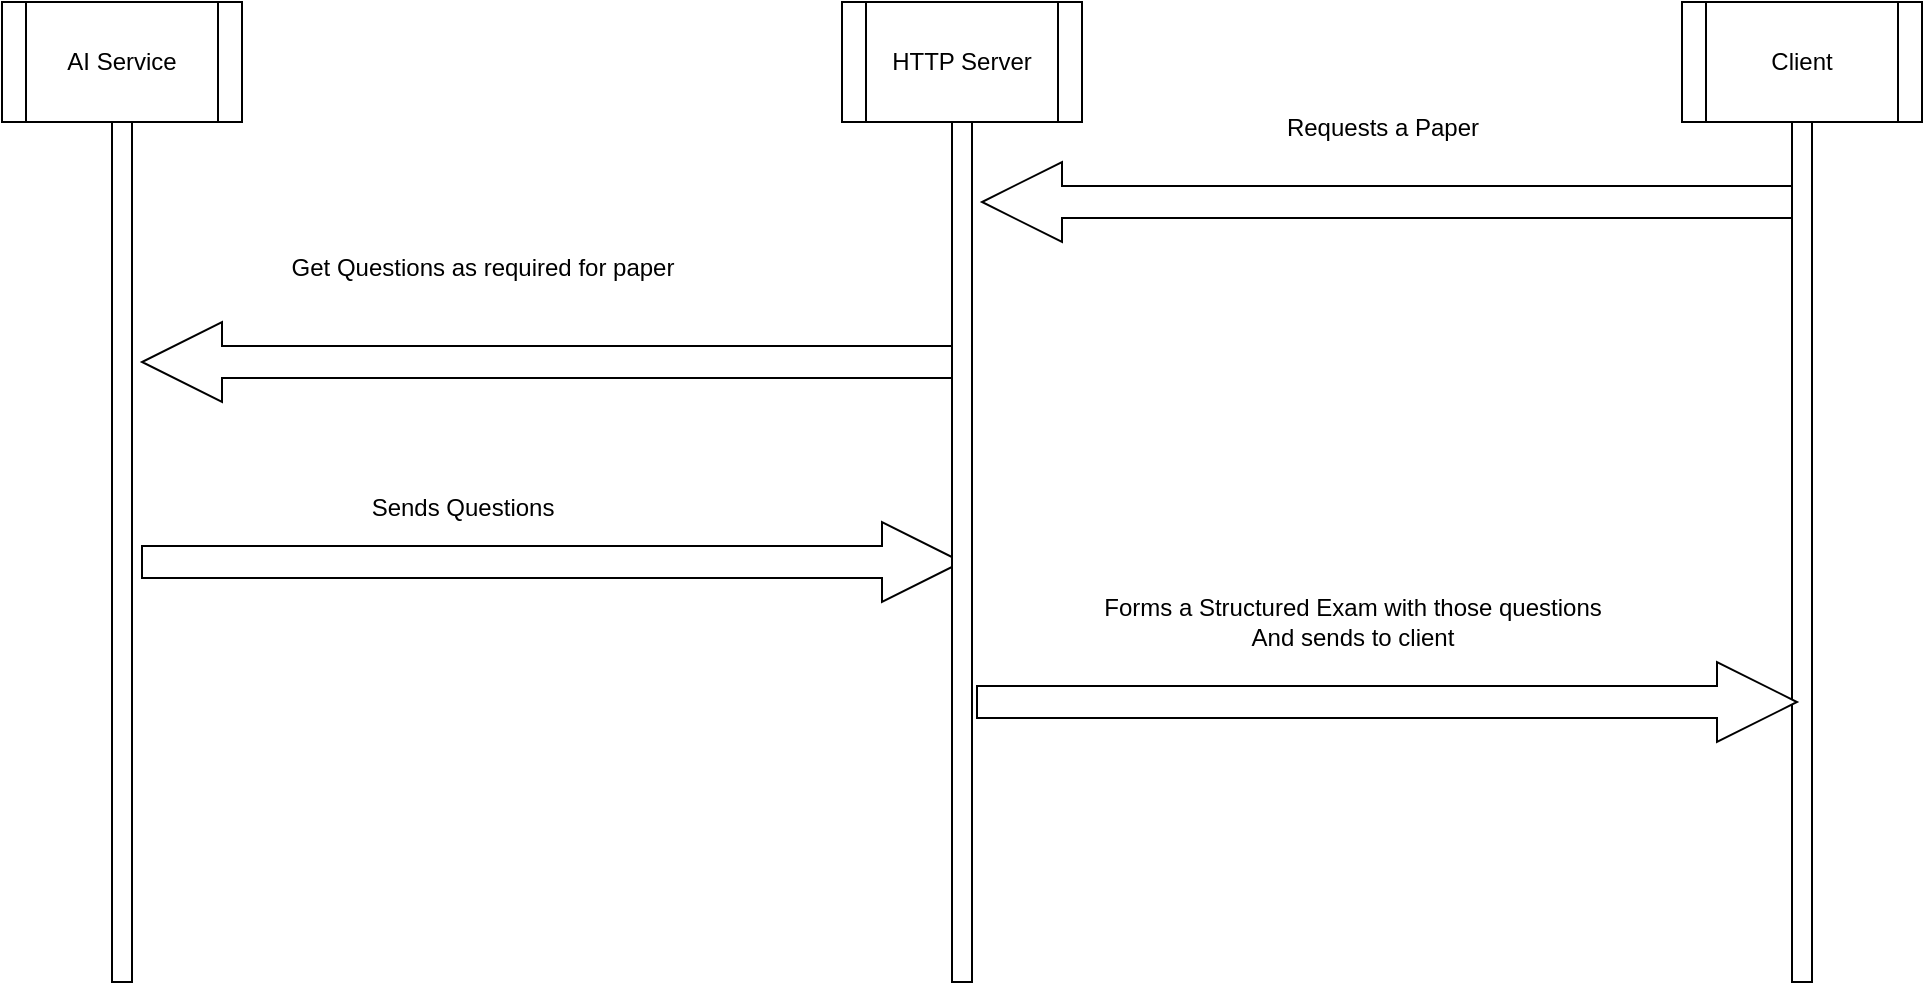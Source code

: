 <mxfile version="24.7.8" pages="4">
  <diagram name="structure" id="pP2hePa3WOrIXvjmu62U">
    <mxGraphModel dx="2474" dy="1129" grid="1" gridSize="10" guides="1" tooltips="1" connect="1" arrows="1" fold="1" page="0" pageScale="1" pageWidth="827" pageHeight="1169" math="0" shadow="0">
      <root>
        <mxCell id="0" />
        <mxCell id="1" parent="0" />
        <mxCell id="Wv4tB8x_C6I6Qs56ap6E-17" value="AI Service" style="shape=process;whiteSpace=wrap;html=1;backgroundOutline=1;" vertex="1" parent="1">
          <mxGeometry x="-20" y="310" width="120" height="60" as="geometry" />
        </mxCell>
        <mxCell id="Wv4tB8x_C6I6Qs56ap6E-31" value="" style="html=1;shadow=0;dashed=0;align=center;verticalAlign=middle;shape=mxgraph.arrows2.arrow;dy=0.6;dx=40;flipH=1;notch=0;rotation=-180;" vertex="1" parent="1">
          <mxGeometry x="50" y="570" width="410" height="40" as="geometry" />
        </mxCell>
        <mxCell id="Wv4tB8x_C6I6Qs56ap6E-18" value="HTTP Server" style="shape=process;whiteSpace=wrap;html=1;backgroundOutline=1;" vertex="1" parent="1">
          <mxGeometry x="400" y="310" width="120" height="60" as="geometry" />
        </mxCell>
        <mxCell id="Wv4tB8x_C6I6Qs56ap6E-20" value="Client" style="shape=process;whiteSpace=wrap;html=1;backgroundOutline=1;" vertex="1" parent="1">
          <mxGeometry x="820" y="310" width="120" height="60" as="geometry" />
        </mxCell>
        <mxCell id="Wv4tB8x_C6I6Qs56ap6E-22" value="" style="html=1;points=[[0,0,0,0,5],[0,1,0,0,-5],[1,0,0,0,5],[1,1,0,0,-5]];perimeter=orthogonalPerimeter;outlineConnect=0;targetShapes=umlLifeline;portConstraint=eastwest;newEdgeStyle={&quot;curved&quot;:0,&quot;rounded&quot;:0};" vertex="1" parent="1">
          <mxGeometry x="35" y="370" width="10" height="430" as="geometry" />
        </mxCell>
        <mxCell id="Wv4tB8x_C6I6Qs56ap6E-23" value="" style="html=1;points=[[0,0,0,0,5],[0,1,0,0,-5],[1,0,0,0,5],[1,1,0,0,-5]];perimeter=orthogonalPerimeter;outlineConnect=0;targetShapes=umlLifeline;portConstraint=eastwest;newEdgeStyle={&quot;curved&quot;:0,&quot;rounded&quot;:0};" vertex="1" parent="1">
          <mxGeometry x="455" y="370" width="10" height="430" as="geometry" />
        </mxCell>
        <mxCell id="Wv4tB8x_C6I6Qs56ap6E-24" value="" style="html=1;points=[[0,0,0,0,5],[0,1,0,0,-5],[1,0,0,0,5],[1,1,0,0,-5]];perimeter=orthogonalPerimeter;outlineConnect=0;targetShapes=umlLifeline;portConstraint=eastwest;newEdgeStyle={&quot;curved&quot;:0,&quot;rounded&quot;:0};" vertex="1" parent="1">
          <mxGeometry x="875" y="370" width="10" height="430" as="geometry" />
        </mxCell>
        <mxCell id="Wv4tB8x_C6I6Qs56ap6E-26" value="" style="html=1;shadow=0;dashed=0;align=center;verticalAlign=middle;shape=mxgraph.arrows2.arrow;dy=0.6;dx=40;flipH=1;notch=0;" vertex="1" parent="1">
          <mxGeometry x="470" y="390" width="405" height="40" as="geometry" />
        </mxCell>
        <mxCell id="Wv4tB8x_C6I6Qs56ap6E-27" value="Requests a Paper" style="text;html=1;align=center;verticalAlign=middle;resizable=0;points=[];autosize=1;strokeColor=none;fillColor=none;" vertex="1" parent="1">
          <mxGeometry x="610" y="358" width="120" height="30" as="geometry" />
        </mxCell>
        <mxCell id="Wv4tB8x_C6I6Qs56ap6E-29" value="" style="html=1;shadow=0;dashed=0;align=center;verticalAlign=middle;shape=mxgraph.arrows2.arrow;dy=0.6;dx=40;flipH=1;notch=0;" vertex="1" parent="1">
          <mxGeometry x="50" y="470" width="405" height="40" as="geometry" />
        </mxCell>
        <mxCell id="Wv4tB8x_C6I6Qs56ap6E-30" value="Get Questions as required for paper" style="text;html=1;align=center;verticalAlign=middle;resizable=0;points=[];autosize=1;strokeColor=none;fillColor=none;" vertex="1" parent="1">
          <mxGeometry x="115" y="428" width="210" height="30" as="geometry" />
        </mxCell>
        <mxCell id="Wv4tB8x_C6I6Qs56ap6E-32" value="Sends Questions" style="text;html=1;align=center;verticalAlign=middle;resizable=0;points=[];autosize=1;strokeColor=none;fillColor=none;" vertex="1" parent="1">
          <mxGeometry x="155" y="548" width="110" height="30" as="geometry" />
        </mxCell>
        <mxCell id="Wv4tB8x_C6I6Qs56ap6E-33" value="" style="html=1;shadow=0;dashed=0;align=center;verticalAlign=middle;shape=mxgraph.arrows2.arrow;dy=0.6;dx=40;flipH=1;notch=0;rotation=-180;" vertex="1" parent="1">
          <mxGeometry x="467.5" y="640" width="410" height="40" as="geometry" />
        </mxCell>
        <mxCell id="Wv4tB8x_C6I6Qs56ap6E-34" value="Forms a Structured Exam with those questions&lt;br&gt;And sends to client" style="text;html=1;align=center;verticalAlign=middle;resizable=0;points=[];autosize=1;strokeColor=none;fillColor=none;" vertex="1" parent="1">
          <mxGeometry x="520" y="600" width="270" height="40" as="geometry" />
        </mxCell>
      </root>
    </mxGraphModel>
  </diagram>
  <diagram id="ogU5NfJv2zfGfGV3_cFI" name="ai-service">
    <mxGraphModel dx="2474" dy="1529" grid="1" gridSize="10" guides="1" tooltips="1" connect="1" arrows="1" fold="1" page="0" pageScale="1" pageWidth="827" pageHeight="1169" math="0" shadow="0">
      <root>
        <mxCell id="0" />
        <mxCell id="1" parent="0" />
        <mxCell id="NdwyKn1PWd-FTIlEiGqk-1" value="AI Service&lt;div&gt;&lt;br&gt;&lt;/div&gt;" style="shape=process;whiteSpace=wrap;html=1;backgroundOutline=1;" vertex="1" parent="1">
          <mxGeometry x="60" y="-40" width="120" height="60" as="geometry" />
        </mxCell>
        <mxCell id="NdwyKn1PWd-FTIlEiGqk-2" value="&lt;div&gt;Redis Cache&lt;/div&gt;" style="shape=process;whiteSpace=wrap;html=1;backgroundOutline=1;" vertex="1" parent="1">
          <mxGeometry x="-340" y="-40" width="120" height="60" as="geometry" />
        </mxCell>
        <mxCell id="NdwyKn1PWd-FTIlEiGqk-3" value="&lt;div&gt;Database&lt;/div&gt;" style="shape=process;whiteSpace=wrap;html=1;backgroundOutline=1;" vertex="1" parent="1">
          <mxGeometry x="460" y="-40" width="120" height="60" as="geometry" />
        </mxCell>
        <mxCell id="-UKofKqI_RPLZibC4kOy-1" value="" style="html=1;points=[[0,0,0,0,5],[0,1,0,0,-5],[1,0,0,0,5],[1,1,0,0,-5]];perimeter=orthogonalPerimeter;outlineConnect=0;targetShapes=umlLifeline;portConstraint=eastwest;newEdgeStyle={&quot;curved&quot;:0,&quot;rounded&quot;:0};" vertex="1" parent="1">
          <mxGeometry x="-285" y="20" width="10" height="410" as="geometry" />
        </mxCell>
        <mxCell id="-UKofKqI_RPLZibC4kOy-2" value="" style="html=1;points=[[0,0,0,0,5],[0,1,0,0,-5],[1,0,0,0,5],[1,1,0,0,-5]];perimeter=orthogonalPerimeter;outlineConnect=0;targetShapes=umlLifeline;portConstraint=eastwest;newEdgeStyle={&quot;curved&quot;:0,&quot;rounded&quot;:0};" vertex="1" parent="1">
          <mxGeometry x="515" y="20" width="10" height="410" as="geometry" />
        </mxCell>
        <mxCell id="-UKofKqI_RPLZibC4kOy-3" value="" style="html=1;points=[[0,0,0,0,5],[0,1,0,0,-5],[1,0,0,0,5],[1,1,0,0,-5]];perimeter=orthogonalPerimeter;outlineConnect=0;targetShapes=umlLifeline;portConstraint=eastwest;newEdgeStyle={&quot;curved&quot;:0,&quot;rounded&quot;:0};" vertex="1" parent="1">
          <mxGeometry x="115" y="20" width="10" height="410" as="geometry" />
        </mxCell>
        <mxCell id="-UKofKqI_RPLZibC4kOy-4" value="" style="html=1;shadow=0;dashed=0;align=center;verticalAlign=middle;shape=mxgraph.arrows2.arrow;dy=0.6;dx=40;notch=0;rotation=-180;" vertex="1" parent="1">
          <mxGeometry x="-275" y="120" width="390" height="50" as="geometry" />
        </mxCell>
        <mxCell id="-UKofKqI_RPLZibC4kOy-8" value="" style="html=1;shadow=0;dashed=0;align=center;verticalAlign=middle;shape=mxgraph.arrows2.arrow;dy=0.6;dx=40;notch=0;rotation=-180;" vertex="1" parent="1">
          <mxGeometry x="125" y="50" width="385" height="50" as="geometry" />
        </mxCell>
        <mxCell id="-UKofKqI_RPLZibC4kOy-9" value="A cron job takes Exam config from database" style="text;html=1;align=center;verticalAlign=middle;resizable=0;points=[];autosize=1;strokeColor=none;fillColor=none;" vertex="1" parent="1">
          <mxGeometry x="187.5" y="20" width="260" height="30" as="geometry" />
        </mxCell>
        <mxCell id="-UKofKqI_RPLZibC4kOy-10" value="Generates questions with that config and cache it" style="text;html=1;align=center;verticalAlign=middle;resizable=0;points=[];autosize=1;strokeColor=none;fillColor=none;" vertex="1" parent="1">
          <mxGeometry x="-220" y="80" width="290" height="30" as="geometry" />
        </mxCell>
        <mxCell id="-UKofKqI_RPLZibC4kOy-11" value="" style="html=1;shadow=0;dashed=0;align=center;verticalAlign=middle;shape=mxgraph.arrows2.arrow;dy=0.6;dx=40;notch=0;rotation=0;" vertex="1" parent="1">
          <mxGeometry x="125" y="120" width="390" height="50" as="geometry" />
        </mxCell>
        <mxCell id="-UKofKqI_RPLZibC4kOy-12" value="Saves cache UID with question type in DB" style="text;html=1;align=center;verticalAlign=middle;resizable=0;points=[];autosize=1;strokeColor=none;fillColor=none;" vertex="1" parent="1">
          <mxGeometry x="195" y="168" width="250" height="30" as="geometry" />
        </mxCell>
      </root>
    </mxGraphModel>
  </diagram>
  <diagram id="NXKusg7u5nCU11tnnWer" name="main-server">
    <mxGraphModel dx="2474" dy="1529" grid="1" gridSize="10" guides="1" tooltips="1" connect="1" arrows="1" fold="1" page="0" pageScale="1" pageWidth="827" pageHeight="1169" math="0" shadow="0">
      <root>
        <mxCell id="0" />
        <mxCell id="1" parent="0" />
        <mxCell id="HHpqUZZbcECp1D3hFfbX-1" value="HTTP Server" style="shape=process;whiteSpace=wrap;html=1;backgroundOutline=1;" vertex="1" parent="1">
          <mxGeometry x="420" y="-40" width="120" height="60" as="geometry" />
        </mxCell>
        <mxCell id="HHpqUZZbcECp1D3hFfbX-2" value="Redis" style="shape=datastore;whiteSpace=wrap;html=1;" vertex="1" parent="1">
          <mxGeometry x="-290" y="-40" width="60" height="60" as="geometry" />
        </mxCell>
        <mxCell id="HHpqUZZbcECp1D3hFfbX-3" value="PGSQL" style="strokeWidth=2;html=1;shape=mxgraph.flowchart.database;whiteSpace=wrap;" vertex="1" parent="1">
          <mxGeometry x="80" y="-40" width="60" height="60" as="geometry" />
        </mxCell>
        <mxCell id="HHpqUZZbcECp1D3hFfbX-4" value="" style="html=1;points=[[0,0,0,0,5],[0,1,0,0,-5],[1,0,0,0,5],[1,1,0,0,-5]];perimeter=orthogonalPerimeter;outlineConnect=0;targetShapes=umlLifeline;portConstraint=eastwest;newEdgeStyle={&quot;curved&quot;:0,&quot;rounded&quot;:0};" vertex="1" parent="1">
          <mxGeometry x="475" y="20" width="10" height="420" as="geometry" />
        </mxCell>
        <mxCell id="HHpqUZZbcECp1D3hFfbX-5" value="" style="html=1;points=[[0,0,0,0,5],[0,1,0,0,-5],[1,0,0,0,5],[1,1,0,0,-5]];perimeter=orthogonalPerimeter;outlineConnect=0;targetShapes=umlLifeline;portConstraint=eastwest;newEdgeStyle={&quot;curved&quot;:0,&quot;rounded&quot;:0};" vertex="1" parent="1">
          <mxGeometry x="-265" y="20" width="10" height="420" as="geometry" />
        </mxCell>
        <mxCell id="HHpqUZZbcECp1D3hFfbX-6" value="" style="html=1;points=[[0,0,0,0,5],[0,1,0,0,-5],[1,0,0,0,5],[1,1,0,0,-5]];perimeter=orthogonalPerimeter;outlineConnect=0;targetShapes=umlLifeline;portConstraint=eastwest;newEdgeStyle={&quot;curved&quot;:0,&quot;rounded&quot;:0};" vertex="1" parent="1">
          <mxGeometry x="105" y="20" width="10" height="420" as="geometry" />
        </mxCell>
        <mxCell id="HHpqUZZbcECp1D3hFfbX-7" value="" style="shape=actor;whiteSpace=wrap;html=1;" vertex="1" parent="1">
          <mxGeometry x="850" y="20" width="40" height="60" as="geometry" />
        </mxCell>
        <mxCell id="IXpGVV30UyufCEYhSGry-1" value="" style="html=1;shadow=0;dashed=0;align=center;verticalAlign=middle;shape=mxgraph.arrows2.arrow;dy=0.6;dx=40;flipH=1;notch=0;" vertex="1" parent="1">
          <mxGeometry x="490" y="30" width="360" height="50" as="geometry" />
        </mxCell>
        <mxCell id="SQZ-08B2Sa0sIKY6sADi-1" value="Issues a request for a Paper" style="text;html=1;align=center;verticalAlign=middle;resizable=0;points=[];autosize=1;strokeColor=none;fillColor=none;" vertex="1" parent="1">
          <mxGeometry x="620" width="170" height="30" as="geometry" />
        </mxCell>
        <mxCell id="SQZ-08B2Sa0sIKY6sADi-2" value="" style="html=1;shadow=0;dashed=0;align=center;verticalAlign=middle;shape=mxgraph.arrows2.arrow;dy=0.6;dx=40;flipH=1;notch=0;rotation=-180;" vertex="1" parent="1">
          <mxGeometry x="115" y="90" width="360" height="50" as="geometry" />
        </mxCell>
        <mxCell id="SQZ-08B2Sa0sIKY6sADi-3" value="Get cache keys for exam type" style="text;html=1;align=center;verticalAlign=middle;resizable=0;points=[];autosize=1;strokeColor=none;fillColor=none;" vertex="1" parent="1">
          <mxGeometry x="190" y="68" width="180" height="30" as="geometry" />
        </mxCell>
        <mxCell id="SQZ-08B2Sa0sIKY6sADi-4" value="" style="html=1;shadow=0;dashed=0;align=center;verticalAlign=middle;shape=mxgraph.arrows2.arrow;dy=0.6;dx=40;flipH=1;notch=0;rotation=-180;" vertex="1" parent="1">
          <mxGeometry x="-255" y="160" width="360" height="50" as="geometry" />
        </mxCell>
        <mxCell id="SQZ-08B2Sa0sIKY6sADi-5" value="Get Cached Questions for subject and exam" style="text;html=1;align=center;verticalAlign=middle;resizable=0;points=[];autosize=1;strokeColor=none;fillColor=none;" vertex="1" parent="1">
          <mxGeometry x="-210" y="130" width="260" height="30" as="geometry" />
        </mxCell>
        <mxCell id="SQZ-08B2Sa0sIKY6sADi-6" value="" style="html=1;shadow=0;dashed=0;align=center;verticalAlign=middle;shape=mxgraph.arrows2.arrow;dy=0.6;dx=40;flipH=1;notch=0;rotation=-180;" vertex="1" parent="1">
          <mxGeometry x="115" y="240" width="360" height="50" as="geometry" />
        </mxCell>
        <mxCell id="SQZ-08B2Sa0sIKY6sADi-7" value="Generate exam from questions and config" style="text;html=1;align=center;verticalAlign=middle;resizable=0;points=[];autosize=1;strokeColor=none;fillColor=none;" vertex="1" parent="1">
          <mxGeometry x="155" y="215" width="250" height="30" as="geometry" />
        </mxCell>
      </root>
    </mxGraphModel>
  </diagram>
  <diagram id="ER7UF8manTwcDeeRNlLf" name="db schema">
    <mxGraphModel dx="1674" dy="1129" grid="1" gridSize="10" guides="1" tooltips="1" connect="1" arrows="1" fold="1" page="0" pageScale="1" pageWidth="827" pageHeight="1169" math="0" shadow="0">
      <root>
        <mxCell id="0" />
        <mxCell id="1" parent="0" />
        <mxCell id="QFQccrY1AEmdl9tXFjTU-14" value="ExamCategory" style="shape=table;startSize=30;container=1;collapsible=1;childLayout=tableLayout;fixedRows=1;rowLines=0;fontStyle=1;align=center;resizeLast=1;html=1;" vertex="1" parent="1">
          <mxGeometry x="430" y="240" width="180" height="150" as="geometry" />
        </mxCell>
        <mxCell id="QFQccrY1AEmdl9tXFjTU-15" value="" style="shape=tableRow;horizontal=0;startSize=0;swimlaneHead=0;swimlaneBody=0;fillColor=none;collapsible=0;dropTarget=0;points=[[0,0.5],[1,0.5]];portConstraint=eastwest;top=0;left=0;right=0;bottom=1;" vertex="1" parent="QFQccrY1AEmdl9tXFjTU-14">
          <mxGeometry y="30" width="180" height="30" as="geometry" />
        </mxCell>
        <mxCell id="QFQccrY1AEmdl9tXFjTU-16" value="PK" style="shape=partialRectangle;connectable=0;fillColor=none;top=0;left=0;bottom=0;right=0;fontStyle=1;overflow=hidden;whiteSpace=wrap;html=1;" vertex="1" parent="QFQccrY1AEmdl9tXFjTU-15">
          <mxGeometry width="30" height="30" as="geometry">
            <mxRectangle width="30" height="30" as="alternateBounds" />
          </mxGeometry>
        </mxCell>
        <mxCell id="QFQccrY1AEmdl9tXFjTU-17" value="id" style="shape=partialRectangle;connectable=0;fillColor=none;top=0;left=0;bottom=0;right=0;align=left;spacingLeft=6;fontStyle=5;overflow=hidden;whiteSpace=wrap;html=1;" vertex="1" parent="QFQccrY1AEmdl9tXFjTU-15">
          <mxGeometry x="30" width="150" height="30" as="geometry">
            <mxRectangle width="150" height="30" as="alternateBounds" />
          </mxGeometry>
        </mxCell>
        <mxCell id="QFQccrY1AEmdl9tXFjTU-18" value="" style="shape=tableRow;horizontal=0;startSize=0;swimlaneHead=0;swimlaneBody=0;fillColor=none;collapsible=0;dropTarget=0;points=[[0,0.5],[1,0.5]];portConstraint=eastwest;top=0;left=0;right=0;bottom=0;" vertex="1" parent="QFQccrY1AEmdl9tXFjTU-14">
          <mxGeometry y="60" width="180" height="30" as="geometry" />
        </mxCell>
        <mxCell id="QFQccrY1AEmdl9tXFjTU-19" value="" style="shape=partialRectangle;connectable=0;fillColor=none;top=0;left=0;bottom=0;right=0;editable=1;overflow=hidden;whiteSpace=wrap;html=1;" vertex="1" parent="QFQccrY1AEmdl9tXFjTU-18">
          <mxGeometry width="30" height="30" as="geometry">
            <mxRectangle width="30" height="30" as="alternateBounds" />
          </mxGeometry>
        </mxCell>
        <mxCell id="QFQccrY1AEmdl9tXFjTU-20" value="name" style="shape=partialRectangle;connectable=0;fillColor=none;top=0;left=0;bottom=0;right=0;align=left;spacingLeft=6;overflow=hidden;whiteSpace=wrap;html=1;" vertex="1" parent="QFQccrY1AEmdl9tXFjTU-18">
          <mxGeometry x="30" width="150" height="30" as="geometry">
            <mxRectangle width="150" height="30" as="alternateBounds" />
          </mxGeometry>
        </mxCell>
        <mxCell id="QFQccrY1AEmdl9tXFjTU-21" value="" style="shape=tableRow;horizontal=0;startSize=0;swimlaneHead=0;swimlaneBody=0;fillColor=none;collapsible=0;dropTarget=0;points=[[0,0.5],[1,0.5]];portConstraint=eastwest;top=0;left=0;right=0;bottom=0;" vertex="1" parent="QFQccrY1AEmdl9tXFjTU-14">
          <mxGeometry y="90" width="180" height="30" as="geometry" />
        </mxCell>
        <mxCell id="QFQccrY1AEmdl9tXFjTU-22" value="" style="shape=partialRectangle;connectable=0;fillColor=none;top=0;left=0;bottom=0;right=0;editable=1;overflow=hidden;whiteSpace=wrap;html=1;" vertex="1" parent="QFQccrY1AEmdl9tXFjTU-21">
          <mxGeometry width="30" height="30" as="geometry">
            <mxRectangle width="30" height="30" as="alternateBounds" />
          </mxGeometry>
        </mxCell>
        <mxCell id="QFQccrY1AEmdl9tXFjTU-23" value="description" style="shape=partialRectangle;connectable=0;fillColor=none;top=0;left=0;bottom=0;right=0;align=left;spacingLeft=6;overflow=hidden;whiteSpace=wrap;html=1;" vertex="1" parent="QFQccrY1AEmdl9tXFjTU-21">
          <mxGeometry x="30" width="150" height="30" as="geometry">
            <mxRectangle width="150" height="30" as="alternateBounds" />
          </mxGeometry>
        </mxCell>
        <mxCell id="QFQccrY1AEmdl9tXFjTU-24" value="" style="shape=tableRow;horizontal=0;startSize=0;swimlaneHead=0;swimlaneBody=0;fillColor=none;collapsible=0;dropTarget=0;points=[[0,0.5],[1,0.5]];portConstraint=eastwest;top=0;left=0;right=0;bottom=0;" vertex="1" parent="QFQccrY1AEmdl9tXFjTU-14">
          <mxGeometry y="120" width="180" height="30" as="geometry" />
        </mxCell>
        <mxCell id="QFQccrY1AEmdl9tXFjTU-25" value="" style="shape=partialRectangle;connectable=0;fillColor=none;top=0;left=0;bottom=0;right=0;editable=1;overflow=hidden;whiteSpace=wrap;html=1;" vertex="1" parent="QFQccrY1AEmdl9tXFjTU-24">
          <mxGeometry width="30" height="30" as="geometry">
            <mxRectangle width="30" height="30" as="alternateBounds" />
          </mxGeometry>
        </mxCell>
        <mxCell id="QFQccrY1AEmdl9tXFjTU-26" value="is_active" style="shape=partialRectangle;connectable=0;fillColor=none;top=0;left=0;bottom=0;right=0;align=left;spacingLeft=6;overflow=hidden;whiteSpace=wrap;html=1;" vertex="1" parent="QFQccrY1AEmdl9tXFjTU-24">
          <mxGeometry x="30" width="150" height="30" as="geometry">
            <mxRectangle width="150" height="30" as="alternateBounds" />
          </mxGeometry>
        </mxCell>
        <mxCell id="QFQccrY1AEmdl9tXFjTU-1" value="Exams" style="shape=table;startSize=30;container=1;collapsible=1;childLayout=tableLayout;fixedRows=1;rowLines=0;fontStyle=1;align=center;resizeLast=1;html=1;" vertex="1" parent="1">
          <mxGeometry x="740" y="510" width="180" height="180" as="geometry" />
        </mxCell>
        <mxCell id="QFQccrY1AEmdl9tXFjTU-2" value="" style="shape=tableRow;horizontal=0;startSize=0;swimlaneHead=0;swimlaneBody=0;fillColor=none;collapsible=0;dropTarget=0;points=[[0,0.5],[1,0.5]];portConstraint=eastwest;top=0;left=0;right=0;bottom=1;" vertex="1" parent="QFQccrY1AEmdl9tXFjTU-1">
          <mxGeometry y="30" width="180" height="30" as="geometry" />
        </mxCell>
        <mxCell id="QFQccrY1AEmdl9tXFjTU-3" value="PK" style="shape=partialRectangle;connectable=0;fillColor=none;top=0;left=0;bottom=0;right=0;fontStyle=1;overflow=hidden;whiteSpace=wrap;html=1;" vertex="1" parent="QFQccrY1AEmdl9tXFjTU-2">
          <mxGeometry width="30" height="30" as="geometry">
            <mxRectangle width="30" height="30" as="alternateBounds" />
          </mxGeometry>
        </mxCell>
        <mxCell id="QFQccrY1AEmdl9tXFjTU-4" value="id" style="shape=partialRectangle;connectable=0;fillColor=none;top=0;left=0;bottom=0;right=0;align=left;spacingLeft=6;fontStyle=5;overflow=hidden;whiteSpace=wrap;html=1;" vertex="1" parent="QFQccrY1AEmdl9tXFjTU-2">
          <mxGeometry x="30" width="150" height="30" as="geometry">
            <mxRectangle width="150" height="30" as="alternateBounds" />
          </mxGeometry>
        </mxCell>
        <mxCell id="QFQccrY1AEmdl9tXFjTU-5" value="" style="shape=tableRow;horizontal=0;startSize=0;swimlaneHead=0;swimlaneBody=0;fillColor=none;collapsible=0;dropTarget=0;points=[[0,0.5],[1,0.5]];portConstraint=eastwest;top=0;left=0;right=0;bottom=0;" vertex="1" parent="QFQccrY1AEmdl9tXFjTU-1">
          <mxGeometry y="60" width="180" height="30" as="geometry" />
        </mxCell>
        <mxCell id="QFQccrY1AEmdl9tXFjTU-6" value="" style="shape=partialRectangle;connectable=0;fillColor=none;top=0;left=0;bottom=0;right=0;editable=1;overflow=hidden;whiteSpace=wrap;html=1;" vertex="1" parent="QFQccrY1AEmdl9tXFjTU-5">
          <mxGeometry width="30" height="30" as="geometry">
            <mxRectangle width="30" height="30" as="alternateBounds" />
          </mxGeometry>
        </mxCell>
        <mxCell id="QFQccrY1AEmdl9tXFjTU-7" value="name" style="shape=partialRectangle;connectable=0;fillColor=none;top=0;left=0;bottom=0;right=0;align=left;spacingLeft=6;overflow=hidden;whiteSpace=wrap;html=1;" vertex="1" parent="QFQccrY1AEmdl9tXFjTU-5">
          <mxGeometry x="30" width="150" height="30" as="geometry">
            <mxRectangle width="150" height="30" as="alternateBounds" />
          </mxGeometry>
        </mxCell>
        <mxCell id="QFQccrY1AEmdl9tXFjTU-8" value="" style="shape=tableRow;horizontal=0;startSize=0;swimlaneHead=0;swimlaneBody=0;fillColor=none;collapsible=0;dropTarget=0;points=[[0,0.5],[1,0.5]];portConstraint=eastwest;top=0;left=0;right=0;bottom=0;" vertex="1" parent="QFQccrY1AEmdl9tXFjTU-1">
          <mxGeometry y="90" width="180" height="30" as="geometry" />
        </mxCell>
        <mxCell id="QFQccrY1AEmdl9tXFjTU-9" value="" style="shape=partialRectangle;connectable=0;fillColor=none;top=0;left=0;bottom=0;right=0;editable=1;overflow=hidden;whiteSpace=wrap;html=1;" vertex="1" parent="QFQccrY1AEmdl9tXFjTU-8">
          <mxGeometry width="30" height="30" as="geometry">
            <mxRectangle width="30" height="30" as="alternateBounds" />
          </mxGeometry>
        </mxCell>
        <mxCell id="QFQccrY1AEmdl9tXFjTU-10" value="description" style="shape=partialRectangle;connectable=0;fillColor=none;top=0;left=0;bottom=0;right=0;align=left;spacingLeft=6;overflow=hidden;whiteSpace=wrap;html=1;" vertex="1" parent="QFQccrY1AEmdl9tXFjTU-8">
          <mxGeometry x="30" width="150" height="30" as="geometry">
            <mxRectangle width="150" height="30" as="alternateBounds" />
          </mxGeometry>
        </mxCell>
        <mxCell id="QFQccrY1AEmdl9tXFjTU-11" value="" style="shape=tableRow;horizontal=0;startSize=0;swimlaneHead=0;swimlaneBody=0;fillColor=none;collapsible=0;dropTarget=0;points=[[0,0.5],[1,0.5]];portConstraint=eastwest;top=0;left=0;right=0;bottom=0;" vertex="1" parent="QFQccrY1AEmdl9tXFjTU-1">
          <mxGeometry y="120" width="180" height="30" as="geometry" />
        </mxCell>
        <mxCell id="QFQccrY1AEmdl9tXFjTU-12" value="" style="shape=partialRectangle;connectable=0;fillColor=none;top=0;left=0;bottom=0;right=0;editable=1;overflow=hidden;whiteSpace=wrap;html=1;" vertex="1" parent="QFQccrY1AEmdl9tXFjTU-11">
          <mxGeometry width="30" height="30" as="geometry">
            <mxRectangle width="30" height="30" as="alternateBounds" />
          </mxGeometry>
        </mxCell>
        <mxCell id="QFQccrY1AEmdl9tXFjTU-13" value="is_active" style="shape=partialRectangle;connectable=0;fillColor=none;top=0;left=0;bottom=0;right=0;align=left;spacingLeft=6;overflow=hidden;whiteSpace=wrap;html=1;" vertex="1" parent="QFQccrY1AEmdl9tXFjTU-11">
          <mxGeometry x="30" width="150" height="30" as="geometry">
            <mxRectangle width="150" height="30" as="alternateBounds" />
          </mxGeometry>
        </mxCell>
        <mxCell id="QFQccrY1AEmdl9tXFjTU-27" value="" style="shape=tableRow;horizontal=0;startSize=0;swimlaneHead=0;swimlaneBody=0;fillColor=none;collapsible=0;dropTarget=0;points=[[0,0.5],[1,0.5]];portConstraint=eastwest;top=0;left=0;right=0;bottom=0;" vertex="1" parent="QFQccrY1AEmdl9tXFjTU-1">
          <mxGeometry y="150" width="180" height="30" as="geometry" />
        </mxCell>
        <mxCell id="QFQccrY1AEmdl9tXFjTU-28" value="FK" style="shape=partialRectangle;connectable=0;fillColor=none;top=0;left=0;bottom=0;right=0;editable=1;overflow=hidden;whiteSpace=wrap;html=1;" vertex="1" parent="QFQccrY1AEmdl9tXFjTU-27">
          <mxGeometry width="30" height="30" as="geometry">
            <mxRectangle width="30" height="30" as="alternateBounds" />
          </mxGeometry>
        </mxCell>
        <mxCell id="QFQccrY1AEmdl9tXFjTU-29" value="category_id" style="shape=partialRectangle;connectable=0;fillColor=none;top=0;left=0;bottom=0;right=0;align=left;spacingLeft=6;overflow=hidden;whiteSpace=wrap;html=1;" vertex="1" parent="QFQccrY1AEmdl9tXFjTU-27">
          <mxGeometry x="30" width="150" height="30" as="geometry">
            <mxRectangle width="150" height="30" as="alternateBounds" />
          </mxGeometry>
        </mxCell>
        <mxCell id="QFQccrY1AEmdl9tXFjTU-30" style="edgeStyle=orthogonalEdgeStyle;rounded=0;orthogonalLoop=1;jettySize=auto;html=1;entryX=0;entryY=0.5;entryDx=0;entryDy=0;" edge="1" parent="1" source="QFQccrY1AEmdl9tXFjTU-15" target="QFQccrY1AEmdl9tXFjTU-27">
          <mxGeometry relative="1" as="geometry" />
        </mxCell>
        <mxCell id="QFQccrY1AEmdl9tXFjTU-31" value="Exam Settings" style="shape=table;startSize=30;container=1;collapsible=1;childLayout=tableLayout;fixedRows=1;rowLines=0;fontStyle=1;align=center;resizeLast=1;html=1;" vertex="1" parent="1">
          <mxGeometry x="740" y="780" width="180" height="300" as="geometry" />
        </mxCell>
        <mxCell id="QFQccrY1AEmdl9tXFjTU-32" value="" style="shape=tableRow;horizontal=0;startSize=0;swimlaneHead=0;swimlaneBody=0;fillColor=none;collapsible=0;dropTarget=0;points=[[0,0.5],[1,0.5]];portConstraint=eastwest;top=0;left=0;right=0;bottom=1;" vertex="1" parent="QFQccrY1AEmdl9tXFjTU-31">
          <mxGeometry y="30" width="180" height="30" as="geometry" />
        </mxCell>
        <mxCell id="QFQccrY1AEmdl9tXFjTU-33" value="PK" style="shape=partialRectangle;connectable=0;fillColor=none;top=0;left=0;bottom=0;right=0;fontStyle=1;overflow=hidden;whiteSpace=wrap;html=1;" vertex="1" parent="QFQccrY1AEmdl9tXFjTU-32">
          <mxGeometry width="30" height="30" as="geometry">
            <mxRectangle width="30" height="30" as="alternateBounds" />
          </mxGeometry>
        </mxCell>
        <mxCell id="QFQccrY1AEmdl9tXFjTU-34" value="id" style="shape=partialRectangle;connectable=0;fillColor=none;top=0;left=0;bottom=0;right=0;align=left;spacingLeft=6;fontStyle=5;overflow=hidden;whiteSpace=wrap;html=1;" vertex="1" parent="QFQccrY1AEmdl9tXFjTU-32">
          <mxGeometry x="30" width="150" height="30" as="geometry">
            <mxRectangle width="150" height="30" as="alternateBounds" />
          </mxGeometry>
        </mxCell>
        <mxCell id="QFQccrY1AEmdl9tXFjTU-35" value="" style="shape=tableRow;horizontal=0;startSize=0;swimlaneHead=0;swimlaneBody=0;fillColor=none;collapsible=0;dropTarget=0;points=[[0,0.5],[1,0.5]];portConstraint=eastwest;top=0;left=0;right=0;bottom=0;" vertex="1" parent="QFQccrY1AEmdl9tXFjTU-31">
          <mxGeometry y="60" width="180" height="30" as="geometry" />
        </mxCell>
        <mxCell id="QFQccrY1AEmdl9tXFjTU-36" value="" style="shape=partialRectangle;connectable=0;fillColor=none;top=0;left=0;bottom=0;right=0;editable=1;overflow=hidden;whiteSpace=wrap;html=1;" vertex="1" parent="QFQccrY1AEmdl9tXFjTU-35">
          <mxGeometry width="30" height="30" as="geometry">
            <mxRectangle width="30" height="30" as="alternateBounds" />
          </mxGeometry>
        </mxCell>
        <mxCell id="QFQccrY1AEmdl9tXFjTU-37" value="number_of_questions" style="shape=partialRectangle;connectable=0;fillColor=none;top=0;left=0;bottom=0;right=0;align=left;spacingLeft=6;overflow=hidden;whiteSpace=wrap;html=1;" vertex="1" parent="QFQccrY1AEmdl9tXFjTU-35">
          <mxGeometry x="30" width="150" height="30" as="geometry">
            <mxRectangle width="150" height="30" as="alternateBounds" />
          </mxGeometry>
        </mxCell>
        <mxCell id="QFQccrY1AEmdl9tXFjTU-38" value="" style="shape=tableRow;horizontal=0;startSize=0;swimlaneHead=0;swimlaneBody=0;fillColor=none;collapsible=0;dropTarget=0;points=[[0,0.5],[1,0.5]];portConstraint=eastwest;top=0;left=0;right=0;bottom=0;" vertex="1" parent="QFQccrY1AEmdl9tXFjTU-31">
          <mxGeometry y="90" width="180" height="30" as="geometry" />
        </mxCell>
        <mxCell id="QFQccrY1AEmdl9tXFjTU-39" value="" style="shape=partialRectangle;connectable=0;fillColor=none;top=0;left=0;bottom=0;right=0;editable=1;overflow=hidden;whiteSpace=wrap;html=1;" vertex="1" parent="QFQccrY1AEmdl9tXFjTU-38">
          <mxGeometry width="30" height="30" as="geometry">
            <mxRectangle width="30" height="30" as="alternateBounds" />
          </mxGeometry>
        </mxCell>
        <mxCell id="QFQccrY1AEmdl9tXFjTU-40" value="duration_minutes" style="shape=partialRectangle;connectable=0;fillColor=none;top=0;left=0;bottom=0;right=0;align=left;spacingLeft=6;overflow=hidden;whiteSpace=wrap;html=1;" vertex="1" parent="QFQccrY1AEmdl9tXFjTU-38">
          <mxGeometry x="30" width="150" height="30" as="geometry">
            <mxRectangle width="150" height="30" as="alternateBounds" />
          </mxGeometry>
        </mxCell>
        <mxCell id="QFQccrY1AEmdl9tXFjTU-41" value="" style="shape=tableRow;horizontal=0;startSize=0;swimlaneHead=0;swimlaneBody=0;fillColor=none;collapsible=0;dropTarget=0;points=[[0,0.5],[1,0.5]];portConstraint=eastwest;top=0;left=0;right=0;bottom=0;" vertex="1" parent="QFQccrY1AEmdl9tXFjTU-31">
          <mxGeometry y="120" width="180" height="30" as="geometry" />
        </mxCell>
        <mxCell id="QFQccrY1AEmdl9tXFjTU-42" value="" style="shape=partialRectangle;connectable=0;fillColor=none;top=0;left=0;bottom=0;right=0;editable=1;overflow=hidden;whiteSpace=wrap;html=1;" vertex="1" parent="QFQccrY1AEmdl9tXFjTU-41">
          <mxGeometry width="30" height="30" as="geometry">
            <mxRectangle width="30" height="30" as="alternateBounds" />
          </mxGeometry>
        </mxCell>
        <mxCell id="QFQccrY1AEmdl9tXFjTU-43" value="max_attempts_per_user" style="shape=partialRectangle;connectable=0;fillColor=none;top=0;left=0;bottom=0;right=0;align=left;spacingLeft=6;overflow=hidden;whiteSpace=wrap;html=1;" vertex="1" parent="QFQccrY1AEmdl9tXFjTU-41">
          <mxGeometry x="30" width="150" height="30" as="geometry">
            <mxRectangle width="150" height="30" as="alternateBounds" />
          </mxGeometry>
        </mxCell>
        <mxCell id="QFQccrY1AEmdl9tXFjTU-44" value="" style="shape=tableRow;horizontal=0;startSize=0;swimlaneHead=0;swimlaneBody=0;fillColor=none;collapsible=0;dropTarget=0;points=[[0,0.5],[1,0.5]];portConstraint=eastwest;top=0;left=0;right=0;bottom=0;" vertex="1" parent="QFQccrY1AEmdl9tXFjTU-31">
          <mxGeometry y="150" width="180" height="30" as="geometry" />
        </mxCell>
        <mxCell id="QFQccrY1AEmdl9tXFjTU-45" value="" style="shape=partialRectangle;connectable=0;fillColor=none;top=0;left=0;bottom=0;right=0;editable=1;overflow=hidden;whiteSpace=wrap;html=1;" vertex="1" parent="QFQccrY1AEmdl9tXFjTU-44">
          <mxGeometry width="30" height="30" as="geometry">
            <mxRectangle width="30" height="30" as="alternateBounds" />
          </mxGeometry>
        </mxCell>
        <mxCell id="QFQccrY1AEmdl9tXFjTU-46" value="other_details(json)" style="shape=partialRectangle;connectable=0;fillColor=none;top=0;left=0;bottom=0;right=0;align=left;spacingLeft=6;overflow=hidden;whiteSpace=wrap;html=1;" vertex="1" parent="QFQccrY1AEmdl9tXFjTU-44">
          <mxGeometry x="30" width="150" height="30" as="geometry">
            <mxRectangle width="150" height="30" as="alternateBounds" />
          </mxGeometry>
        </mxCell>
        <mxCell id="QFQccrY1AEmdl9tXFjTU-47" value="" style="shape=tableRow;horizontal=0;startSize=0;swimlaneHead=0;swimlaneBody=0;fillColor=none;collapsible=0;dropTarget=0;points=[[0,0.5],[1,0.5]];portConstraint=eastwest;top=0;left=0;right=0;bottom=0;" vertex="1" parent="QFQccrY1AEmdl9tXFjTU-31">
          <mxGeometry y="180" width="180" height="30" as="geometry" />
        </mxCell>
        <mxCell id="QFQccrY1AEmdl9tXFjTU-48" value="FK" style="shape=partialRectangle;connectable=0;fillColor=none;top=0;left=0;bottom=0;right=0;editable=1;overflow=hidden;whiteSpace=wrap;html=1;" vertex="1" parent="QFQccrY1AEmdl9tXFjTU-47">
          <mxGeometry width="30" height="30" as="geometry">
            <mxRectangle width="30" height="30" as="alternateBounds" />
          </mxGeometry>
        </mxCell>
        <mxCell id="QFQccrY1AEmdl9tXFjTU-49" value="exam_id" style="shape=partialRectangle;connectable=0;fillColor=none;top=0;left=0;bottom=0;right=0;align=left;spacingLeft=6;overflow=hidden;whiteSpace=wrap;html=1;" vertex="1" parent="QFQccrY1AEmdl9tXFjTU-47">
          <mxGeometry x="30" width="150" height="30" as="geometry">
            <mxRectangle width="150" height="30" as="alternateBounds" />
          </mxGeometry>
        </mxCell>
        <mxCell id="-ie4RqhsRNBG9ZRoMPxk-50" value="" style="shape=tableRow;horizontal=0;startSize=0;swimlaneHead=0;swimlaneBody=0;fillColor=none;collapsible=0;dropTarget=0;points=[[0,0.5],[1,0.5]];portConstraint=eastwest;top=0;left=0;right=0;bottom=0;" vertex="1" parent="QFQccrY1AEmdl9tXFjTU-31">
          <mxGeometry y="210" width="180" height="30" as="geometry" />
        </mxCell>
        <mxCell id="-ie4RqhsRNBG9ZRoMPxk-51" value="" style="shape=partialRectangle;connectable=0;fillColor=none;top=0;left=0;bottom=0;right=0;editable=1;overflow=hidden;whiteSpace=wrap;html=1;" vertex="1" parent="-ie4RqhsRNBG9ZRoMPxk-50">
          <mxGeometry width="30" height="30" as="geometry">
            <mxRectangle width="30" height="30" as="alternateBounds" />
          </mxGeometry>
        </mxCell>
        <mxCell id="-ie4RqhsRNBG9ZRoMPxk-52" value="negative_marking" style="shape=partialRectangle;connectable=0;fillColor=none;top=0;left=0;bottom=0;right=0;align=left;spacingLeft=6;overflow=hidden;whiteSpace=wrap;html=1;" vertex="1" parent="-ie4RqhsRNBG9ZRoMPxk-50">
          <mxGeometry x="30" width="150" height="30" as="geometry">
            <mxRectangle width="150" height="30" as="alternateBounds" />
          </mxGeometry>
        </mxCell>
        <mxCell id="-ie4RqhsRNBG9ZRoMPxk-53" value="" style="shape=tableRow;horizontal=0;startSize=0;swimlaneHead=0;swimlaneBody=0;fillColor=none;collapsible=0;dropTarget=0;points=[[0,0.5],[1,0.5]];portConstraint=eastwest;top=0;left=0;right=0;bottom=0;" vertex="1" parent="QFQccrY1AEmdl9tXFjTU-31">
          <mxGeometry y="240" width="180" height="30" as="geometry" />
        </mxCell>
        <mxCell id="-ie4RqhsRNBG9ZRoMPxk-54" value="" style="shape=partialRectangle;connectable=0;fillColor=none;top=0;left=0;bottom=0;right=0;editable=1;overflow=hidden;whiteSpace=wrap;html=1;" vertex="1" parent="-ie4RqhsRNBG9ZRoMPxk-53">
          <mxGeometry width="30" height="30" as="geometry">
            <mxRectangle width="30" height="30" as="alternateBounds" />
          </mxGeometry>
        </mxCell>
        <mxCell id="-ie4RqhsRNBG9ZRoMPxk-55" value="ai_prompt" style="shape=partialRectangle;connectable=0;fillColor=none;top=0;left=0;bottom=0;right=0;align=left;spacingLeft=6;overflow=hidden;whiteSpace=wrap;html=1;" vertex="1" parent="-ie4RqhsRNBG9ZRoMPxk-53">
          <mxGeometry x="30" width="150" height="30" as="geometry">
            <mxRectangle width="150" height="30" as="alternateBounds" />
          </mxGeometry>
        </mxCell>
        <mxCell id="-ie4RqhsRNBG9ZRoMPxk-56" value="" style="shape=tableRow;horizontal=0;startSize=0;swimlaneHead=0;swimlaneBody=0;fillColor=none;collapsible=0;dropTarget=0;points=[[0,0.5],[1,0.5]];portConstraint=eastwest;top=0;left=0;right=0;bottom=0;" vertex="1" parent="QFQccrY1AEmdl9tXFjTU-31">
          <mxGeometry y="270" width="180" height="30" as="geometry" />
        </mxCell>
        <mxCell id="-ie4RqhsRNBG9ZRoMPxk-57" value="" style="shape=partialRectangle;connectable=0;fillColor=none;top=0;left=0;bottom=0;right=0;editable=1;overflow=hidden;whiteSpace=wrap;html=1;" vertex="1" parent="-ie4RqhsRNBG9ZRoMPxk-56">
          <mxGeometry width="30" height="30" as="geometry">
            <mxRectangle width="30" height="30" as="alternateBounds" />
          </mxGeometry>
        </mxCell>
        <mxCell id="-ie4RqhsRNBG9ZRoMPxk-58" value="evaluation_ai_prompt" style="shape=partialRectangle;connectable=0;fillColor=none;top=0;left=0;bottom=0;right=0;align=left;spacingLeft=6;overflow=hidden;whiteSpace=wrap;html=1;" vertex="1" parent="-ie4RqhsRNBG9ZRoMPxk-56">
          <mxGeometry x="30" width="150" height="30" as="geometry">
            <mxRectangle width="150" height="30" as="alternateBounds" />
          </mxGeometry>
        </mxCell>
        <mxCell id="QFQccrY1AEmdl9tXFjTU-51" value="CachedExam" style="shape=table;startSize=30;container=1;collapsible=1;childLayout=tableLayout;fixedRows=1;rowLines=0;fontStyle=1;align=center;resizeLast=1;html=1;" vertex="1" parent="1">
          <mxGeometry x="1050" y="1070" width="200" height="180" as="geometry" />
        </mxCell>
        <mxCell id="QFQccrY1AEmdl9tXFjTU-52" value="" style="shape=tableRow;horizontal=0;startSize=0;swimlaneHead=0;swimlaneBody=0;fillColor=none;collapsible=0;dropTarget=0;points=[[0,0.5],[1,0.5]];portConstraint=eastwest;top=0;left=0;right=0;bottom=1;" vertex="1" parent="QFQccrY1AEmdl9tXFjTU-51">
          <mxGeometry y="30" width="200" height="30" as="geometry" />
        </mxCell>
        <mxCell id="QFQccrY1AEmdl9tXFjTU-53" value="PK" style="shape=partialRectangle;connectable=0;fillColor=none;top=0;left=0;bottom=0;right=0;fontStyle=1;overflow=hidden;whiteSpace=wrap;html=1;" vertex="1" parent="QFQccrY1AEmdl9tXFjTU-52">
          <mxGeometry width="30" height="30" as="geometry">
            <mxRectangle width="30" height="30" as="alternateBounds" />
          </mxGeometry>
        </mxCell>
        <mxCell id="QFQccrY1AEmdl9tXFjTU-54" value="id" style="shape=partialRectangle;connectable=0;fillColor=none;top=0;left=0;bottom=0;right=0;align=left;spacingLeft=6;fontStyle=5;overflow=hidden;whiteSpace=wrap;html=1;" vertex="1" parent="QFQccrY1AEmdl9tXFjTU-52">
          <mxGeometry x="30" width="170" height="30" as="geometry">
            <mxRectangle width="170" height="30" as="alternateBounds" />
          </mxGeometry>
        </mxCell>
        <mxCell id="QFQccrY1AEmdl9tXFjTU-55" value="" style="shape=tableRow;horizontal=0;startSize=0;swimlaneHead=0;swimlaneBody=0;fillColor=none;collapsible=0;dropTarget=0;points=[[0,0.5],[1,0.5]];portConstraint=eastwest;top=0;left=0;right=0;bottom=0;" vertex="1" parent="QFQccrY1AEmdl9tXFjTU-51">
          <mxGeometry y="60" width="200" height="30" as="geometry" />
        </mxCell>
        <mxCell id="QFQccrY1AEmdl9tXFjTU-56" value="" style="shape=partialRectangle;connectable=0;fillColor=none;top=0;left=0;bottom=0;right=0;editable=1;overflow=hidden;whiteSpace=wrap;html=1;" vertex="1" parent="QFQccrY1AEmdl9tXFjTU-55">
          <mxGeometry width="30" height="30" as="geometry">
            <mxRectangle width="30" height="30" as="alternateBounds" />
          </mxGeometry>
        </mxCell>
        <mxCell id="QFQccrY1AEmdl9tXFjTU-57" value="cache_uid" style="shape=partialRectangle;connectable=0;fillColor=none;top=0;left=0;bottom=0;right=0;align=left;spacingLeft=6;overflow=hidden;whiteSpace=wrap;html=1;" vertex="1" parent="QFQccrY1AEmdl9tXFjTU-55">
          <mxGeometry x="30" width="170" height="30" as="geometry">
            <mxRectangle width="170" height="30" as="alternateBounds" />
          </mxGeometry>
        </mxCell>
        <mxCell id="QFQccrY1AEmdl9tXFjTU-58" value="" style="shape=tableRow;horizontal=0;startSize=0;swimlaneHead=0;swimlaneBody=0;fillColor=none;collapsible=0;dropTarget=0;points=[[0,0.5],[1,0.5]];portConstraint=eastwest;top=0;left=0;right=0;bottom=0;" vertex="1" parent="QFQccrY1AEmdl9tXFjTU-51">
          <mxGeometry y="90" width="200" height="30" as="geometry" />
        </mxCell>
        <mxCell id="QFQccrY1AEmdl9tXFjTU-59" value="FK" style="shape=partialRectangle;connectable=0;fillColor=none;top=0;left=0;bottom=0;right=0;editable=1;overflow=hidden;whiteSpace=wrap;html=1;" vertex="1" parent="QFQccrY1AEmdl9tXFjTU-58">
          <mxGeometry width="30" height="30" as="geometry">
            <mxRectangle width="30" height="30" as="alternateBounds" />
          </mxGeometry>
        </mxCell>
        <mxCell id="QFQccrY1AEmdl9tXFjTU-60" value="exam_id" style="shape=partialRectangle;connectable=0;fillColor=none;top=0;left=0;bottom=0;right=0;align=left;spacingLeft=6;overflow=hidden;whiteSpace=wrap;html=1;" vertex="1" parent="QFQccrY1AEmdl9tXFjTU-58">
          <mxGeometry x="30" width="170" height="30" as="geometry">
            <mxRectangle width="170" height="30" as="alternateBounds" />
          </mxGeometry>
        </mxCell>
        <mxCell id="QFQccrY1AEmdl9tXFjTU-61" value="" style="shape=tableRow;horizontal=0;startSize=0;swimlaneHead=0;swimlaneBody=0;fillColor=none;collapsible=0;dropTarget=0;points=[[0,0.5],[1,0.5]];portConstraint=eastwest;top=0;left=0;right=0;bottom=0;" vertex="1" parent="QFQccrY1AEmdl9tXFjTU-51">
          <mxGeometry y="120" width="200" height="30" as="geometry" />
        </mxCell>
        <mxCell id="QFQccrY1AEmdl9tXFjTU-62" value="" style="shape=partialRectangle;connectable=0;fillColor=none;top=0;left=0;bottom=0;right=0;editable=1;overflow=hidden;whiteSpace=wrap;html=1;" vertex="1" parent="QFQccrY1AEmdl9tXFjTU-61">
          <mxGeometry width="30" height="30" as="geometry">
            <mxRectangle width="30" height="30" as="alternateBounds" />
          </mxGeometry>
        </mxCell>
        <mxCell id="QFQccrY1AEmdl9tXFjTU-63" value="is_used" style="shape=partialRectangle;connectable=0;fillColor=none;top=0;left=0;bottom=0;right=0;align=left;spacingLeft=6;overflow=hidden;whiteSpace=wrap;html=1;" vertex="1" parent="QFQccrY1AEmdl9tXFjTU-61">
          <mxGeometry x="30" width="170" height="30" as="geometry">
            <mxRectangle width="170" height="30" as="alternateBounds" />
          </mxGeometry>
        </mxCell>
        <mxCell id="QFQccrY1AEmdl9tXFjTU-65" value="" style="shape=tableRow;horizontal=0;startSize=0;swimlaneHead=0;swimlaneBody=0;fillColor=none;collapsible=0;dropTarget=0;points=[[0,0.5],[1,0.5]];portConstraint=eastwest;top=0;left=0;right=0;bottom=0;" vertex="1" parent="QFQccrY1AEmdl9tXFjTU-51">
          <mxGeometry y="150" width="200" height="30" as="geometry" />
        </mxCell>
        <mxCell id="QFQccrY1AEmdl9tXFjTU-66" value="" style="shape=partialRectangle;connectable=0;fillColor=none;top=0;left=0;bottom=0;right=0;editable=1;overflow=hidden;whiteSpace=wrap;html=1;" vertex="1" parent="QFQccrY1AEmdl9tXFjTU-65">
          <mxGeometry width="30" height="30" as="geometry">
            <mxRectangle width="30" height="30" as="alternateBounds" />
          </mxGeometry>
        </mxCell>
        <mxCell id="QFQccrY1AEmdl9tXFjTU-67" value="expires_at" style="shape=partialRectangle;connectable=0;fillColor=none;top=0;left=0;bottom=0;right=0;align=left;spacingLeft=6;overflow=hidden;whiteSpace=wrap;html=1;" vertex="1" parent="QFQccrY1AEmdl9tXFjTU-65">
          <mxGeometry x="30" width="170" height="30" as="geometry">
            <mxRectangle width="170" height="30" as="alternateBounds" />
          </mxGeometry>
        </mxCell>
        <mxCell id="-ie4RqhsRNBG9ZRoMPxk-1" value="GeneratedExam" style="shape=table;startSize=30;container=1;collapsible=1;childLayout=tableLayout;fixedRows=1;rowLines=0;fontStyle=1;align=center;resizeLast=1;html=1;" vertex="1" parent="1">
          <mxGeometry x="1050" y="800" width="180" height="210" as="geometry" />
        </mxCell>
        <mxCell id="-ie4RqhsRNBG9ZRoMPxk-2" value="" style="shape=tableRow;horizontal=0;startSize=0;swimlaneHead=0;swimlaneBody=0;fillColor=none;collapsible=0;dropTarget=0;points=[[0,0.5],[1,0.5]];portConstraint=eastwest;top=0;left=0;right=0;bottom=1;" vertex="1" parent="-ie4RqhsRNBG9ZRoMPxk-1">
          <mxGeometry y="30" width="180" height="30" as="geometry" />
        </mxCell>
        <mxCell id="-ie4RqhsRNBG9ZRoMPxk-3" value="PK" style="shape=partialRectangle;connectable=0;fillColor=none;top=0;left=0;bottom=0;right=0;fontStyle=1;overflow=hidden;whiteSpace=wrap;html=1;" vertex="1" parent="-ie4RqhsRNBG9ZRoMPxk-2">
          <mxGeometry width="30" height="30" as="geometry">
            <mxRectangle width="30" height="30" as="alternateBounds" />
          </mxGeometry>
        </mxCell>
        <mxCell id="-ie4RqhsRNBG9ZRoMPxk-4" value="id" style="shape=partialRectangle;connectable=0;fillColor=none;top=0;left=0;bottom=0;right=0;align=left;spacingLeft=6;fontStyle=5;overflow=hidden;whiteSpace=wrap;html=1;" vertex="1" parent="-ie4RqhsRNBG9ZRoMPxk-2">
          <mxGeometry x="30" width="150" height="30" as="geometry">
            <mxRectangle width="150" height="30" as="alternateBounds" />
          </mxGeometry>
        </mxCell>
        <mxCell id="-ie4RqhsRNBG9ZRoMPxk-5" value="" style="shape=tableRow;horizontal=0;startSize=0;swimlaneHead=0;swimlaneBody=0;fillColor=none;collapsible=0;dropTarget=0;points=[[0,0.5],[1,0.5]];portConstraint=eastwest;top=0;left=0;right=0;bottom=0;" vertex="1" parent="-ie4RqhsRNBG9ZRoMPxk-1">
          <mxGeometry y="60" width="180" height="30" as="geometry" />
        </mxCell>
        <mxCell id="-ie4RqhsRNBG9ZRoMPxk-6" value="FK" style="shape=partialRectangle;connectable=0;fillColor=none;top=0;left=0;bottom=0;right=0;editable=1;overflow=hidden;whiteSpace=wrap;html=1;" vertex="1" parent="-ie4RqhsRNBG9ZRoMPxk-5">
          <mxGeometry width="30" height="30" as="geometry">
            <mxRectangle width="30" height="30" as="alternateBounds" />
          </mxGeometry>
        </mxCell>
        <mxCell id="-ie4RqhsRNBG9ZRoMPxk-7" value="exam_id" style="shape=partialRectangle;connectable=0;fillColor=none;top=0;left=0;bottom=0;right=0;align=left;spacingLeft=6;overflow=hidden;whiteSpace=wrap;html=1;" vertex="1" parent="-ie4RqhsRNBG9ZRoMPxk-5">
          <mxGeometry x="30" width="150" height="30" as="geometry">
            <mxRectangle width="150" height="30" as="alternateBounds" />
          </mxGeometry>
        </mxCell>
        <mxCell id="-ie4RqhsRNBG9ZRoMPxk-8" value="" style="shape=tableRow;horizontal=0;startSize=0;swimlaneHead=0;swimlaneBody=0;fillColor=none;collapsible=0;dropTarget=0;points=[[0,0.5],[1,0.5]];portConstraint=eastwest;top=0;left=0;right=0;bottom=0;" vertex="1" parent="-ie4RqhsRNBG9ZRoMPxk-1">
          <mxGeometry y="90" width="180" height="30" as="geometry" />
        </mxCell>
        <mxCell id="-ie4RqhsRNBG9ZRoMPxk-9" value="" style="shape=partialRectangle;connectable=0;fillColor=none;top=0;left=0;bottom=0;right=0;editable=1;overflow=hidden;whiteSpace=wrap;html=1;" vertex="1" parent="-ie4RqhsRNBG9ZRoMPxk-8">
          <mxGeometry width="30" height="30" as="geometry">
            <mxRectangle width="30" height="30" as="alternateBounds" />
          </mxGeometry>
        </mxCell>
        <mxCell id="-ie4RqhsRNBG9ZRoMPxk-10" value="is_active" style="shape=partialRectangle;connectable=0;fillColor=none;top=0;left=0;bottom=0;right=0;align=left;spacingLeft=6;overflow=hidden;whiteSpace=wrap;html=1;" vertex="1" parent="-ie4RqhsRNBG9ZRoMPxk-8">
          <mxGeometry x="30" width="150" height="30" as="geometry">
            <mxRectangle width="150" height="30" as="alternateBounds" />
          </mxGeometry>
        </mxCell>
        <mxCell id="-ie4RqhsRNBG9ZRoMPxk-11" value="" style="shape=tableRow;horizontal=0;startSize=0;swimlaneHead=0;swimlaneBody=0;fillColor=none;collapsible=0;dropTarget=0;points=[[0,0.5],[1,0.5]];portConstraint=eastwest;top=0;left=0;right=0;bottom=0;" vertex="1" parent="-ie4RqhsRNBG9ZRoMPxk-1">
          <mxGeometry y="120" width="180" height="30" as="geometry" />
        </mxCell>
        <mxCell id="-ie4RqhsRNBG9ZRoMPxk-12" value="" style="shape=partialRectangle;connectable=0;fillColor=none;top=0;left=0;bottom=0;right=0;editable=1;overflow=hidden;whiteSpace=wrap;html=1;" vertex="1" parent="-ie4RqhsRNBG9ZRoMPxk-11">
          <mxGeometry width="30" height="30" as="geometry">
            <mxRectangle width="30" height="30" as="alternateBounds" />
          </mxGeometry>
        </mxCell>
        <mxCell id="-ie4RqhsRNBG9ZRoMPxk-13" value="raw_data" style="shape=partialRectangle;connectable=0;fillColor=none;top=0;left=0;bottom=0;right=0;align=left;spacingLeft=6;overflow=hidden;whiteSpace=wrap;html=1;" vertex="1" parent="-ie4RqhsRNBG9ZRoMPxk-11">
          <mxGeometry x="30" width="150" height="30" as="geometry">
            <mxRectangle width="150" height="30" as="alternateBounds" />
          </mxGeometry>
        </mxCell>
        <mxCell id="-ie4RqhsRNBG9ZRoMPxk-14" value="" style="shape=tableRow;horizontal=0;startSize=0;swimlaneHead=0;swimlaneBody=0;fillColor=none;collapsible=0;dropTarget=0;points=[[0,0.5],[1,0.5]];portConstraint=eastwest;top=0;left=0;right=0;bottom=0;" vertex="1" parent="-ie4RqhsRNBG9ZRoMPxk-1">
          <mxGeometry y="150" width="180" height="30" as="geometry" />
        </mxCell>
        <mxCell id="-ie4RqhsRNBG9ZRoMPxk-15" value="" style="shape=partialRectangle;connectable=0;fillColor=none;top=0;left=0;bottom=0;right=0;editable=1;overflow=hidden;whiteSpace=wrap;html=1;" vertex="1" parent="-ie4RqhsRNBG9ZRoMPxk-14">
          <mxGeometry width="30" height="30" as="geometry">
            <mxRectangle width="30" height="30" as="alternateBounds" />
          </mxGeometry>
        </mxCell>
        <mxCell id="-ie4RqhsRNBG9ZRoMPxk-16" value="expires_at" style="shape=partialRectangle;connectable=0;fillColor=none;top=0;left=0;bottom=0;right=0;align=left;spacingLeft=6;overflow=hidden;whiteSpace=wrap;html=1;" vertex="1" parent="-ie4RqhsRNBG9ZRoMPxk-14">
          <mxGeometry x="30" width="150" height="30" as="geometry">
            <mxRectangle width="150" height="30" as="alternateBounds" />
          </mxGeometry>
        </mxCell>
        <mxCell id="-ie4RqhsRNBG9ZRoMPxk-89" value="" style="shape=tableRow;horizontal=0;startSize=0;swimlaneHead=0;swimlaneBody=0;fillColor=none;collapsible=0;dropTarget=0;points=[[0,0.5],[1,0.5]];portConstraint=eastwest;top=0;left=0;right=0;bottom=0;" vertex="1" parent="-ie4RqhsRNBG9ZRoMPxk-1">
          <mxGeometry y="180" width="180" height="30" as="geometry" />
        </mxCell>
        <mxCell id="-ie4RqhsRNBG9ZRoMPxk-90" value="" style="shape=partialRectangle;connectable=0;fillColor=none;top=0;left=0;bottom=0;right=0;editable=1;overflow=hidden;whiteSpace=wrap;html=1;" vertex="1" parent="-ie4RqhsRNBG9ZRoMPxk-89">
          <mxGeometry width="30" height="30" as="geometry">
            <mxRectangle width="30" height="30" as="alternateBounds" />
          </mxGeometry>
        </mxCell>
        <mxCell id="-ie4RqhsRNBG9ZRoMPxk-91" value="raw_metadata" style="shape=partialRectangle;connectable=0;fillColor=none;top=0;left=0;bottom=0;right=0;align=left;spacingLeft=6;overflow=hidden;whiteSpace=wrap;html=1;" vertex="1" parent="-ie4RqhsRNBG9ZRoMPxk-89">
          <mxGeometry x="30" width="150" height="30" as="geometry">
            <mxRectangle width="150" height="30" as="alternateBounds" />
          </mxGeometry>
        </mxCell>
        <mxCell id="-ie4RqhsRNBG9ZRoMPxk-17" style="edgeStyle=orthogonalEdgeStyle;rounded=0;orthogonalLoop=1;jettySize=auto;html=1;" edge="1" parent="1" source="QFQccrY1AEmdl9tXFjTU-2" target="-ie4RqhsRNBG9ZRoMPxk-5">
          <mxGeometry relative="1" as="geometry" />
        </mxCell>
        <mxCell id="-ie4RqhsRNBG9ZRoMPxk-18" value="ExamAttempts" style="shape=table;startSize=30;container=1;collapsible=1;childLayout=tableLayout;fixedRows=1;rowLines=0;fontStyle=1;align=center;resizeLast=1;html=1;" vertex="1" parent="1">
          <mxGeometry x="1580" y="800" width="180" height="150" as="geometry" />
        </mxCell>
        <mxCell id="-ie4RqhsRNBG9ZRoMPxk-19" value="" style="shape=tableRow;horizontal=0;startSize=0;swimlaneHead=0;swimlaneBody=0;fillColor=none;collapsible=0;dropTarget=0;points=[[0,0.5],[1,0.5]];portConstraint=eastwest;top=0;left=0;right=0;bottom=1;" vertex="1" parent="-ie4RqhsRNBG9ZRoMPxk-18">
          <mxGeometry y="30" width="180" height="30" as="geometry" />
        </mxCell>
        <mxCell id="-ie4RqhsRNBG9ZRoMPxk-20" value="PK" style="shape=partialRectangle;connectable=0;fillColor=none;top=0;left=0;bottom=0;right=0;fontStyle=1;overflow=hidden;whiteSpace=wrap;html=1;" vertex="1" parent="-ie4RqhsRNBG9ZRoMPxk-19">
          <mxGeometry width="30" height="30" as="geometry">
            <mxRectangle width="30" height="30" as="alternateBounds" />
          </mxGeometry>
        </mxCell>
        <mxCell id="-ie4RqhsRNBG9ZRoMPxk-21" value="id" style="shape=partialRectangle;connectable=0;fillColor=none;top=0;left=0;bottom=0;right=0;align=left;spacingLeft=6;fontStyle=5;overflow=hidden;whiteSpace=wrap;html=1;" vertex="1" parent="-ie4RqhsRNBG9ZRoMPxk-19">
          <mxGeometry x="30" width="150" height="30" as="geometry">
            <mxRectangle width="150" height="30" as="alternateBounds" />
          </mxGeometry>
        </mxCell>
        <mxCell id="-ie4RqhsRNBG9ZRoMPxk-22" value="" style="shape=tableRow;horizontal=0;startSize=0;swimlaneHead=0;swimlaneBody=0;fillColor=none;collapsible=0;dropTarget=0;points=[[0,0.5],[1,0.5]];portConstraint=eastwest;top=0;left=0;right=0;bottom=0;" vertex="1" parent="-ie4RqhsRNBG9ZRoMPxk-18">
          <mxGeometry y="60" width="180" height="30" as="geometry" />
        </mxCell>
        <mxCell id="-ie4RqhsRNBG9ZRoMPxk-23" value="FK" style="shape=partialRectangle;connectable=0;fillColor=none;top=0;left=0;bottom=0;right=0;editable=1;overflow=hidden;whiteSpace=wrap;html=1;" vertex="1" parent="-ie4RqhsRNBG9ZRoMPxk-22">
          <mxGeometry width="30" height="30" as="geometry">
            <mxRectangle width="30" height="30" as="alternateBounds" />
          </mxGeometry>
        </mxCell>
        <mxCell id="-ie4RqhsRNBG9ZRoMPxk-24" value="user_id" style="shape=partialRectangle;connectable=0;fillColor=none;top=0;left=0;bottom=0;right=0;align=left;spacingLeft=6;overflow=hidden;whiteSpace=wrap;html=1;" vertex="1" parent="-ie4RqhsRNBG9ZRoMPxk-22">
          <mxGeometry x="30" width="150" height="30" as="geometry">
            <mxRectangle width="150" height="30" as="alternateBounds" />
          </mxGeometry>
        </mxCell>
        <mxCell id="-ie4RqhsRNBG9ZRoMPxk-25" value="" style="shape=tableRow;horizontal=0;startSize=0;swimlaneHead=0;swimlaneBody=0;fillColor=none;collapsible=0;dropTarget=0;points=[[0,0.5],[1,0.5]];portConstraint=eastwest;top=0;left=0;right=0;bottom=0;" vertex="1" parent="-ie4RqhsRNBG9ZRoMPxk-18">
          <mxGeometry y="90" width="180" height="30" as="geometry" />
        </mxCell>
        <mxCell id="-ie4RqhsRNBG9ZRoMPxk-26" value="FK" style="shape=partialRectangle;connectable=0;fillColor=none;top=0;left=0;bottom=0;right=0;editable=1;overflow=hidden;whiteSpace=wrap;html=1;" vertex="1" parent="-ie4RqhsRNBG9ZRoMPxk-25">
          <mxGeometry width="30" height="30" as="geometry">
            <mxRectangle width="30" height="30" as="alternateBounds" />
          </mxGeometry>
        </mxCell>
        <mxCell id="-ie4RqhsRNBG9ZRoMPxk-27" value="generated_exam_id" style="shape=partialRectangle;connectable=0;fillColor=none;top=0;left=0;bottom=0;right=0;align=left;spacingLeft=6;overflow=hidden;whiteSpace=wrap;html=1;" vertex="1" parent="-ie4RqhsRNBG9ZRoMPxk-25">
          <mxGeometry x="30" width="150" height="30" as="geometry">
            <mxRectangle width="150" height="30" as="alternateBounds" />
          </mxGeometry>
        </mxCell>
        <mxCell id="-ie4RqhsRNBG9ZRoMPxk-28" value="" style="shape=tableRow;horizontal=0;startSize=0;swimlaneHead=0;swimlaneBody=0;fillColor=none;collapsible=0;dropTarget=0;points=[[0,0.5],[1,0.5]];portConstraint=eastwest;top=0;left=0;right=0;bottom=0;" vertex="1" parent="-ie4RqhsRNBG9ZRoMPxk-18">
          <mxGeometry y="120" width="180" height="30" as="geometry" />
        </mxCell>
        <mxCell id="-ie4RqhsRNBG9ZRoMPxk-29" value="" style="shape=partialRectangle;connectable=0;fillColor=none;top=0;left=0;bottom=0;right=0;editable=1;overflow=hidden;whiteSpace=wrap;html=1;" vertex="1" parent="-ie4RqhsRNBG9ZRoMPxk-28">
          <mxGeometry width="30" height="30" as="geometry">
            <mxRectangle width="30" height="30" as="alternateBounds" />
          </mxGeometry>
        </mxCell>
        <mxCell id="-ie4RqhsRNBG9ZRoMPxk-30" value="attempt_number" style="shape=partialRectangle;connectable=0;fillColor=none;top=0;left=0;bottom=0;right=0;align=left;spacingLeft=6;overflow=hidden;whiteSpace=wrap;html=1;" vertex="1" parent="-ie4RqhsRNBG9ZRoMPxk-28">
          <mxGeometry x="30" width="150" height="30" as="geometry">
            <mxRectangle width="150" height="30" as="alternateBounds" />
          </mxGeometry>
        </mxCell>
        <mxCell id="-ie4RqhsRNBG9ZRoMPxk-31" value="users" style="shape=table;startSize=30;container=1;collapsible=1;childLayout=tableLayout;fixedRows=1;rowLines=0;fontStyle=1;align=center;resizeLast=1;html=1;" vertex="1" parent="1">
          <mxGeometry x="1310" y="490" width="180" height="180" as="geometry" />
        </mxCell>
        <mxCell id="-ie4RqhsRNBG9ZRoMPxk-32" value="" style="shape=tableRow;horizontal=0;startSize=0;swimlaneHead=0;swimlaneBody=0;fillColor=none;collapsible=0;dropTarget=0;points=[[0,0.5],[1,0.5]];portConstraint=eastwest;top=0;left=0;right=0;bottom=1;" vertex="1" parent="-ie4RqhsRNBG9ZRoMPxk-31">
          <mxGeometry y="30" width="180" height="30" as="geometry" />
        </mxCell>
        <mxCell id="-ie4RqhsRNBG9ZRoMPxk-33" value="PK" style="shape=partialRectangle;connectable=0;fillColor=none;top=0;left=0;bottom=0;right=0;fontStyle=1;overflow=hidden;whiteSpace=wrap;html=1;" vertex="1" parent="-ie4RqhsRNBG9ZRoMPxk-32">
          <mxGeometry width="30" height="30" as="geometry">
            <mxRectangle width="30" height="30" as="alternateBounds" />
          </mxGeometry>
        </mxCell>
        <mxCell id="-ie4RqhsRNBG9ZRoMPxk-34" value="id" style="shape=partialRectangle;connectable=0;fillColor=none;top=0;left=0;bottom=0;right=0;align=left;spacingLeft=6;fontStyle=5;overflow=hidden;whiteSpace=wrap;html=1;" vertex="1" parent="-ie4RqhsRNBG9ZRoMPxk-32">
          <mxGeometry x="30" width="150" height="30" as="geometry">
            <mxRectangle width="150" height="30" as="alternateBounds" />
          </mxGeometry>
        </mxCell>
        <mxCell id="-ie4RqhsRNBG9ZRoMPxk-35" value="" style="shape=tableRow;horizontal=0;startSize=0;swimlaneHead=0;swimlaneBody=0;fillColor=none;collapsible=0;dropTarget=0;points=[[0,0.5],[1,0.5]];portConstraint=eastwest;top=0;left=0;right=0;bottom=0;" vertex="1" parent="-ie4RqhsRNBG9ZRoMPxk-31">
          <mxGeometry y="60" width="180" height="30" as="geometry" />
        </mxCell>
        <mxCell id="-ie4RqhsRNBG9ZRoMPxk-36" value="" style="shape=partialRectangle;connectable=0;fillColor=none;top=0;left=0;bottom=0;right=0;editable=1;overflow=hidden;whiteSpace=wrap;html=1;" vertex="1" parent="-ie4RqhsRNBG9ZRoMPxk-35">
          <mxGeometry width="30" height="30" as="geometry">
            <mxRectangle width="30" height="30" as="alternateBounds" />
          </mxGeometry>
        </mxCell>
        <mxCell id="-ie4RqhsRNBG9ZRoMPxk-37" value="user_id" style="shape=partialRectangle;connectable=0;fillColor=none;top=0;left=0;bottom=0;right=0;align=left;spacingLeft=6;overflow=hidden;whiteSpace=wrap;html=1;" vertex="1" parent="-ie4RqhsRNBG9ZRoMPxk-35">
          <mxGeometry x="30" width="150" height="30" as="geometry">
            <mxRectangle width="150" height="30" as="alternateBounds" />
          </mxGeometry>
        </mxCell>
        <mxCell id="-ie4RqhsRNBG9ZRoMPxk-38" value="" style="shape=tableRow;horizontal=0;startSize=0;swimlaneHead=0;swimlaneBody=0;fillColor=none;collapsible=0;dropTarget=0;points=[[0,0.5],[1,0.5]];portConstraint=eastwest;top=0;left=0;right=0;bottom=0;" vertex="1" parent="-ie4RqhsRNBG9ZRoMPxk-31">
          <mxGeometry y="90" width="180" height="30" as="geometry" />
        </mxCell>
        <mxCell id="-ie4RqhsRNBG9ZRoMPxk-39" value="" style="shape=partialRectangle;connectable=0;fillColor=none;top=0;left=0;bottom=0;right=0;editable=1;overflow=hidden;whiteSpace=wrap;html=1;" vertex="1" parent="-ie4RqhsRNBG9ZRoMPxk-38">
          <mxGeometry width="30" height="30" as="geometry">
            <mxRectangle width="30" height="30" as="alternateBounds" />
          </mxGeometry>
        </mxCell>
        <mxCell id="-ie4RqhsRNBG9ZRoMPxk-40" value="first_name" style="shape=partialRectangle;connectable=0;fillColor=none;top=0;left=0;bottom=0;right=0;align=left;spacingLeft=6;overflow=hidden;whiteSpace=wrap;html=1;" vertex="1" parent="-ie4RqhsRNBG9ZRoMPxk-38">
          <mxGeometry x="30" width="150" height="30" as="geometry">
            <mxRectangle width="150" height="30" as="alternateBounds" />
          </mxGeometry>
        </mxCell>
        <mxCell id="-ie4RqhsRNBG9ZRoMPxk-41" value="" style="shape=tableRow;horizontal=0;startSize=0;swimlaneHead=0;swimlaneBody=0;fillColor=none;collapsible=0;dropTarget=0;points=[[0,0.5],[1,0.5]];portConstraint=eastwest;top=0;left=0;right=0;bottom=0;" vertex="1" parent="-ie4RqhsRNBG9ZRoMPxk-31">
          <mxGeometry y="120" width="180" height="30" as="geometry" />
        </mxCell>
        <mxCell id="-ie4RqhsRNBG9ZRoMPxk-42" value="" style="shape=partialRectangle;connectable=0;fillColor=none;top=0;left=0;bottom=0;right=0;editable=1;overflow=hidden;whiteSpace=wrap;html=1;" vertex="1" parent="-ie4RqhsRNBG9ZRoMPxk-41">
          <mxGeometry width="30" height="30" as="geometry">
            <mxRectangle width="30" height="30" as="alternateBounds" />
          </mxGeometry>
        </mxCell>
        <mxCell id="-ie4RqhsRNBG9ZRoMPxk-43" value="last_name" style="shape=partialRectangle;connectable=0;fillColor=none;top=0;left=0;bottom=0;right=0;align=left;spacingLeft=6;overflow=hidden;whiteSpace=wrap;html=1;" vertex="1" parent="-ie4RqhsRNBG9ZRoMPxk-41">
          <mxGeometry x="30" width="150" height="30" as="geometry">
            <mxRectangle width="150" height="30" as="alternateBounds" />
          </mxGeometry>
        </mxCell>
        <mxCell id="-ie4RqhsRNBG9ZRoMPxk-44" value="" style="shape=tableRow;horizontal=0;startSize=0;swimlaneHead=0;swimlaneBody=0;fillColor=none;collapsible=0;dropTarget=0;points=[[0,0.5],[1,0.5]];portConstraint=eastwest;top=0;left=0;right=0;bottom=0;" vertex="1" parent="-ie4RqhsRNBG9ZRoMPxk-31">
          <mxGeometry y="150" width="180" height="30" as="geometry" />
        </mxCell>
        <mxCell id="-ie4RqhsRNBG9ZRoMPxk-45" value="" style="shape=partialRectangle;connectable=0;fillColor=none;top=0;left=0;bottom=0;right=0;editable=1;overflow=hidden;whiteSpace=wrap;html=1;" vertex="1" parent="-ie4RqhsRNBG9ZRoMPxk-44">
          <mxGeometry width="30" height="30" as="geometry">
            <mxRectangle width="30" height="30" as="alternateBounds" />
          </mxGeometry>
        </mxCell>
        <mxCell id="-ie4RqhsRNBG9ZRoMPxk-46" value="email" style="shape=partialRectangle;connectable=0;fillColor=none;top=0;left=0;bottom=0;right=0;align=left;spacingLeft=6;overflow=hidden;whiteSpace=wrap;html=1;" vertex="1" parent="-ie4RqhsRNBG9ZRoMPxk-44">
          <mxGeometry x="30" width="150" height="30" as="geometry">
            <mxRectangle width="150" height="30" as="alternateBounds" />
          </mxGeometry>
        </mxCell>
        <mxCell id="-ie4RqhsRNBG9ZRoMPxk-47" style="edgeStyle=orthogonalEdgeStyle;rounded=0;orthogonalLoop=1;jettySize=auto;html=1;" edge="1" parent="1" source="-ie4RqhsRNBG9ZRoMPxk-35" target="-ie4RqhsRNBG9ZRoMPxk-22">
          <mxGeometry relative="1" as="geometry" />
        </mxCell>
        <mxCell id="-ie4RqhsRNBG9ZRoMPxk-48" style="edgeStyle=orthogonalEdgeStyle;rounded=0;orthogonalLoop=1;jettySize=auto;html=1;" edge="1" parent="1" source="-ie4RqhsRNBG9ZRoMPxk-2" target="-ie4RqhsRNBG9ZRoMPxk-25">
          <mxGeometry relative="1" as="geometry" />
        </mxCell>
        <mxCell id="-ie4RqhsRNBG9ZRoMPxk-62" style="edgeStyle=orthogonalEdgeStyle;rounded=0;orthogonalLoop=1;jettySize=auto;html=1;" edge="1" parent="1" source="QFQccrY1AEmdl9tXFjTU-2" target="QFQccrY1AEmdl9tXFjTU-47">
          <mxGeometry relative="1" as="geometry">
            <Array as="points">
              <mxPoint x="700" y="555" />
              <mxPoint x="700" y="975" />
            </Array>
          </mxGeometry>
        </mxCell>
        <mxCell id="-ie4RqhsRNBG9ZRoMPxk-66" value="ExamResults" style="shape=table;startSize=30;container=1;collapsible=1;childLayout=tableLayout;fixedRows=1;rowLines=0;fontStyle=1;align=center;resizeLast=1;html=1;" vertex="1" parent="1">
          <mxGeometry x="1580" y="310" width="180" height="180" as="geometry" />
        </mxCell>
        <mxCell id="-ie4RqhsRNBG9ZRoMPxk-67" value="" style="shape=tableRow;horizontal=0;startSize=0;swimlaneHead=0;swimlaneBody=0;fillColor=none;collapsible=0;dropTarget=0;points=[[0,0.5],[1,0.5]];portConstraint=eastwest;top=0;left=0;right=0;bottom=1;" vertex="1" parent="-ie4RqhsRNBG9ZRoMPxk-66">
          <mxGeometry y="30" width="180" height="30" as="geometry" />
        </mxCell>
        <mxCell id="-ie4RqhsRNBG9ZRoMPxk-68" value="PK" style="shape=partialRectangle;connectable=0;fillColor=none;top=0;left=0;bottom=0;right=0;fontStyle=1;overflow=hidden;whiteSpace=wrap;html=1;" vertex="1" parent="-ie4RqhsRNBG9ZRoMPxk-67">
          <mxGeometry width="30" height="30" as="geometry">
            <mxRectangle width="30" height="30" as="alternateBounds" />
          </mxGeometry>
        </mxCell>
        <mxCell id="-ie4RqhsRNBG9ZRoMPxk-69" value="id" style="shape=partialRectangle;connectable=0;fillColor=none;top=0;left=0;bottom=0;right=0;align=left;spacingLeft=6;fontStyle=5;overflow=hidden;whiteSpace=wrap;html=1;" vertex="1" parent="-ie4RqhsRNBG9ZRoMPxk-67">
          <mxGeometry x="30" width="150" height="30" as="geometry">
            <mxRectangle width="150" height="30" as="alternateBounds" />
          </mxGeometry>
        </mxCell>
        <mxCell id="-ie4RqhsRNBG9ZRoMPxk-70" value="" style="shape=tableRow;horizontal=0;startSize=0;swimlaneHead=0;swimlaneBody=0;fillColor=none;collapsible=0;dropTarget=0;points=[[0,0.5],[1,0.5]];portConstraint=eastwest;top=0;left=0;right=0;bottom=0;" vertex="1" parent="-ie4RqhsRNBG9ZRoMPxk-66">
          <mxGeometry y="60" width="180" height="30" as="geometry" />
        </mxCell>
        <mxCell id="-ie4RqhsRNBG9ZRoMPxk-71" value="FK" style="shape=partialRectangle;connectable=0;fillColor=none;top=0;left=0;bottom=0;right=0;editable=1;overflow=hidden;whiteSpace=wrap;html=1;" vertex="1" parent="-ie4RqhsRNBG9ZRoMPxk-70">
          <mxGeometry width="30" height="30" as="geometry">
            <mxRectangle width="30" height="30" as="alternateBounds" />
          </mxGeometry>
        </mxCell>
        <mxCell id="-ie4RqhsRNBG9ZRoMPxk-72" value="exam_id" style="shape=partialRectangle;connectable=0;fillColor=none;top=0;left=0;bottom=0;right=0;align=left;spacingLeft=6;overflow=hidden;whiteSpace=wrap;html=1;" vertex="1" parent="-ie4RqhsRNBG9ZRoMPxk-70">
          <mxGeometry x="30" width="150" height="30" as="geometry">
            <mxRectangle width="150" height="30" as="alternateBounds" />
          </mxGeometry>
        </mxCell>
        <mxCell id="-ie4RqhsRNBG9ZRoMPxk-73" value="" style="shape=tableRow;horizontal=0;startSize=0;swimlaneHead=0;swimlaneBody=0;fillColor=none;collapsible=0;dropTarget=0;points=[[0,0.5],[1,0.5]];portConstraint=eastwest;top=0;left=0;right=0;bottom=0;" vertex="1" parent="-ie4RqhsRNBG9ZRoMPxk-66">
          <mxGeometry y="90" width="180" height="30" as="geometry" />
        </mxCell>
        <mxCell id="-ie4RqhsRNBG9ZRoMPxk-74" value="FK" style="shape=partialRectangle;connectable=0;fillColor=none;top=0;left=0;bottom=0;right=0;editable=1;overflow=hidden;whiteSpace=wrap;html=1;" vertex="1" parent="-ie4RqhsRNBG9ZRoMPxk-73">
          <mxGeometry width="30" height="30" as="geometry">
            <mxRectangle width="30" height="30" as="alternateBounds" />
          </mxGeometry>
        </mxCell>
        <mxCell id="-ie4RqhsRNBG9ZRoMPxk-75" value="attempt_id" style="shape=partialRectangle;connectable=0;fillColor=none;top=0;left=0;bottom=0;right=0;align=left;spacingLeft=6;overflow=hidden;whiteSpace=wrap;html=1;" vertex="1" parent="-ie4RqhsRNBG9ZRoMPxk-73">
          <mxGeometry x="30" width="150" height="30" as="geometry">
            <mxRectangle width="150" height="30" as="alternateBounds" />
          </mxGeometry>
        </mxCell>
        <mxCell id="-ie4RqhsRNBG9ZRoMPxk-76" value="" style="shape=tableRow;horizontal=0;startSize=0;swimlaneHead=0;swimlaneBody=0;fillColor=none;collapsible=0;dropTarget=0;points=[[0,0.5],[1,0.5]];portConstraint=eastwest;top=0;left=0;right=0;bottom=0;" vertex="1" parent="-ie4RqhsRNBG9ZRoMPxk-66">
          <mxGeometry y="120" width="180" height="30" as="geometry" />
        </mxCell>
        <mxCell id="-ie4RqhsRNBG9ZRoMPxk-77" value="" style="shape=partialRectangle;connectable=0;fillColor=none;top=0;left=0;bottom=0;right=0;editable=1;overflow=hidden;whiteSpace=wrap;html=1;" vertex="1" parent="-ie4RqhsRNBG9ZRoMPxk-76">
          <mxGeometry width="30" height="30" as="geometry">
            <mxRectangle width="30" height="30" as="alternateBounds" />
          </mxGeometry>
        </mxCell>
        <mxCell id="-ie4RqhsRNBG9ZRoMPxk-78" value="completed_minutes" style="shape=partialRectangle;connectable=0;fillColor=none;top=0;left=0;bottom=0;right=0;align=left;spacingLeft=6;overflow=hidden;whiteSpace=wrap;html=1;" vertex="1" parent="-ie4RqhsRNBG9ZRoMPxk-76">
          <mxGeometry x="30" width="150" height="30" as="geometry">
            <mxRectangle width="150" height="30" as="alternateBounds" />
          </mxGeometry>
        </mxCell>
        <mxCell id="-ie4RqhsRNBG9ZRoMPxk-79" value="" style="shape=tableRow;horizontal=0;startSize=0;swimlaneHead=0;swimlaneBody=0;fillColor=none;collapsible=0;dropTarget=0;points=[[0,0.5],[1,0.5]];portConstraint=eastwest;top=0;left=0;right=0;bottom=0;" vertex="1" parent="-ie4RqhsRNBG9ZRoMPxk-66">
          <mxGeometry y="150" width="180" height="30" as="geometry" />
        </mxCell>
        <mxCell id="-ie4RqhsRNBG9ZRoMPxk-80" value="" style="shape=partialRectangle;connectable=0;fillColor=none;top=0;left=0;bottom=0;right=0;editable=1;overflow=hidden;whiteSpace=wrap;html=1;" vertex="1" parent="-ie4RqhsRNBG9ZRoMPxk-79">
          <mxGeometry width="30" height="30" as="geometry">
            <mxRectangle width="30" height="30" as="alternateBounds" />
          </mxGeometry>
        </mxCell>
        <mxCell id="-ie4RqhsRNBG9ZRoMPxk-81" value="raw_result_data" style="shape=partialRectangle;connectable=0;fillColor=none;top=0;left=0;bottom=0;right=0;align=left;spacingLeft=6;overflow=hidden;whiteSpace=wrap;html=1;" vertex="1" parent="-ie4RqhsRNBG9ZRoMPxk-79">
          <mxGeometry x="30" width="150" height="30" as="geometry">
            <mxRectangle width="150" height="30" as="alternateBounds" />
          </mxGeometry>
        </mxCell>
        <mxCell id="-ie4RqhsRNBG9ZRoMPxk-85" style="edgeStyle=orthogonalEdgeStyle;rounded=0;orthogonalLoop=1;jettySize=auto;html=1;" edge="1" parent="1" source="-ie4RqhsRNBG9ZRoMPxk-19" target="-ie4RqhsRNBG9ZRoMPxk-73">
          <mxGeometry relative="1" as="geometry" />
        </mxCell>
        <mxCell id="-ie4RqhsRNBG9ZRoMPxk-87" style="edgeStyle=orthogonalEdgeStyle;rounded=0;orthogonalLoop=1;jettySize=auto;html=1;" edge="1" parent="1" source="QFQccrY1AEmdl9tXFjTU-2" target="-ie4RqhsRNBG9ZRoMPxk-70">
          <mxGeometry relative="1" as="geometry" />
        </mxCell>
        <mxCell id="-ie4RqhsRNBG9ZRoMPxk-88" style="edgeStyle=orthogonalEdgeStyle;rounded=0;orthogonalLoop=1;jettySize=auto;html=1;" edge="1" parent="1" source="QFQccrY1AEmdl9tXFjTU-2" target="QFQccrY1AEmdl9tXFjTU-58">
          <mxGeometry relative="1" as="geometry" />
        </mxCell>
      </root>
    </mxGraphModel>
  </diagram>
</mxfile>
